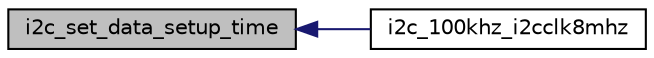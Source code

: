 digraph "i2c_set_data_setup_time"
{
  edge [fontname="Helvetica",fontsize="10",labelfontname="Helvetica",labelfontsize="10"];
  node [fontname="Helvetica",fontsize="10",shape=record];
  rankdir="LR";
  Node1 [label="i2c_set_data_setup_time",height=0.2,width=0.4,color="black", fillcolor="grey75", style="filled", fontcolor="black"];
  Node1 -> Node2 [dir="back",color="midnightblue",fontsize="10",style="solid",fontname="Helvetica"];
  Node2 [label="i2c_100khz_i2cclk8mhz",height=0.2,width=0.4,color="black", fillcolor="white", style="filled",URL="$group__i2c__file.html#gacca626648d01faefbf9674f6012c015c"];
}
